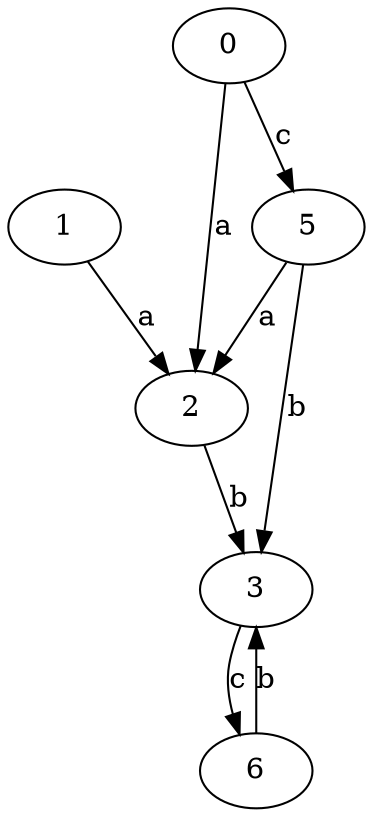 strict digraph  {
1;
2;
3;
5;
6;
0;
1 -> 2  [label=a];
2 -> 3  [label=b];
3 -> 6  [label=c];
5 -> 2  [label=a];
5 -> 3  [label=b];
6 -> 3  [label=b];
0 -> 2  [label=a];
0 -> 5  [label=c];
}
